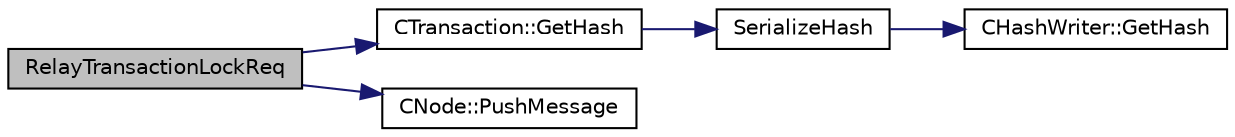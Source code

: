 digraph "RelayTransactionLockReq"
{
  edge [fontname="Helvetica",fontsize="10",labelfontname="Helvetica",labelfontsize="10"];
  node [fontname="Helvetica",fontsize="10",shape=record];
  rankdir="LR";
  Node1210 [label="RelayTransactionLockReq",height=0.2,width=0.4,color="black", fillcolor="grey75", style="filled", fontcolor="black"];
  Node1210 -> Node1211 [color="midnightblue",fontsize="10",style="solid",fontname="Helvetica"];
  Node1211 [label="CTransaction::GetHash",height=0.2,width=0.4,color="black", fillcolor="white", style="filled",URL="$df/d43/class_c_transaction.html#a0b46d80e82ca324e82c2ce3fc1492bfa"];
  Node1211 -> Node1212 [color="midnightblue",fontsize="10",style="solid",fontname="Helvetica"];
  Node1212 [label="SerializeHash",height=0.2,width=0.4,color="black", fillcolor="white", style="filled",URL="$db/dfb/hash_8h.html#a6de694e43f17c62025c6883965b65e63"];
  Node1212 -> Node1213 [color="midnightblue",fontsize="10",style="solid",fontname="Helvetica"];
  Node1213 [label="CHashWriter::GetHash",height=0.2,width=0.4,color="black", fillcolor="white", style="filled",URL="$d2/def/class_c_hash_writer.html#ae94a937211502eabf19477630090093a"];
  Node1210 -> Node1214 [color="midnightblue",fontsize="10",style="solid",fontname="Helvetica"];
  Node1214 [label="CNode::PushMessage",height=0.2,width=0.4,color="black", fillcolor="white", style="filled",URL="$d1/d64/class_c_node.html#a204fda3d33404cb37698c085b1583ab2"];
}
